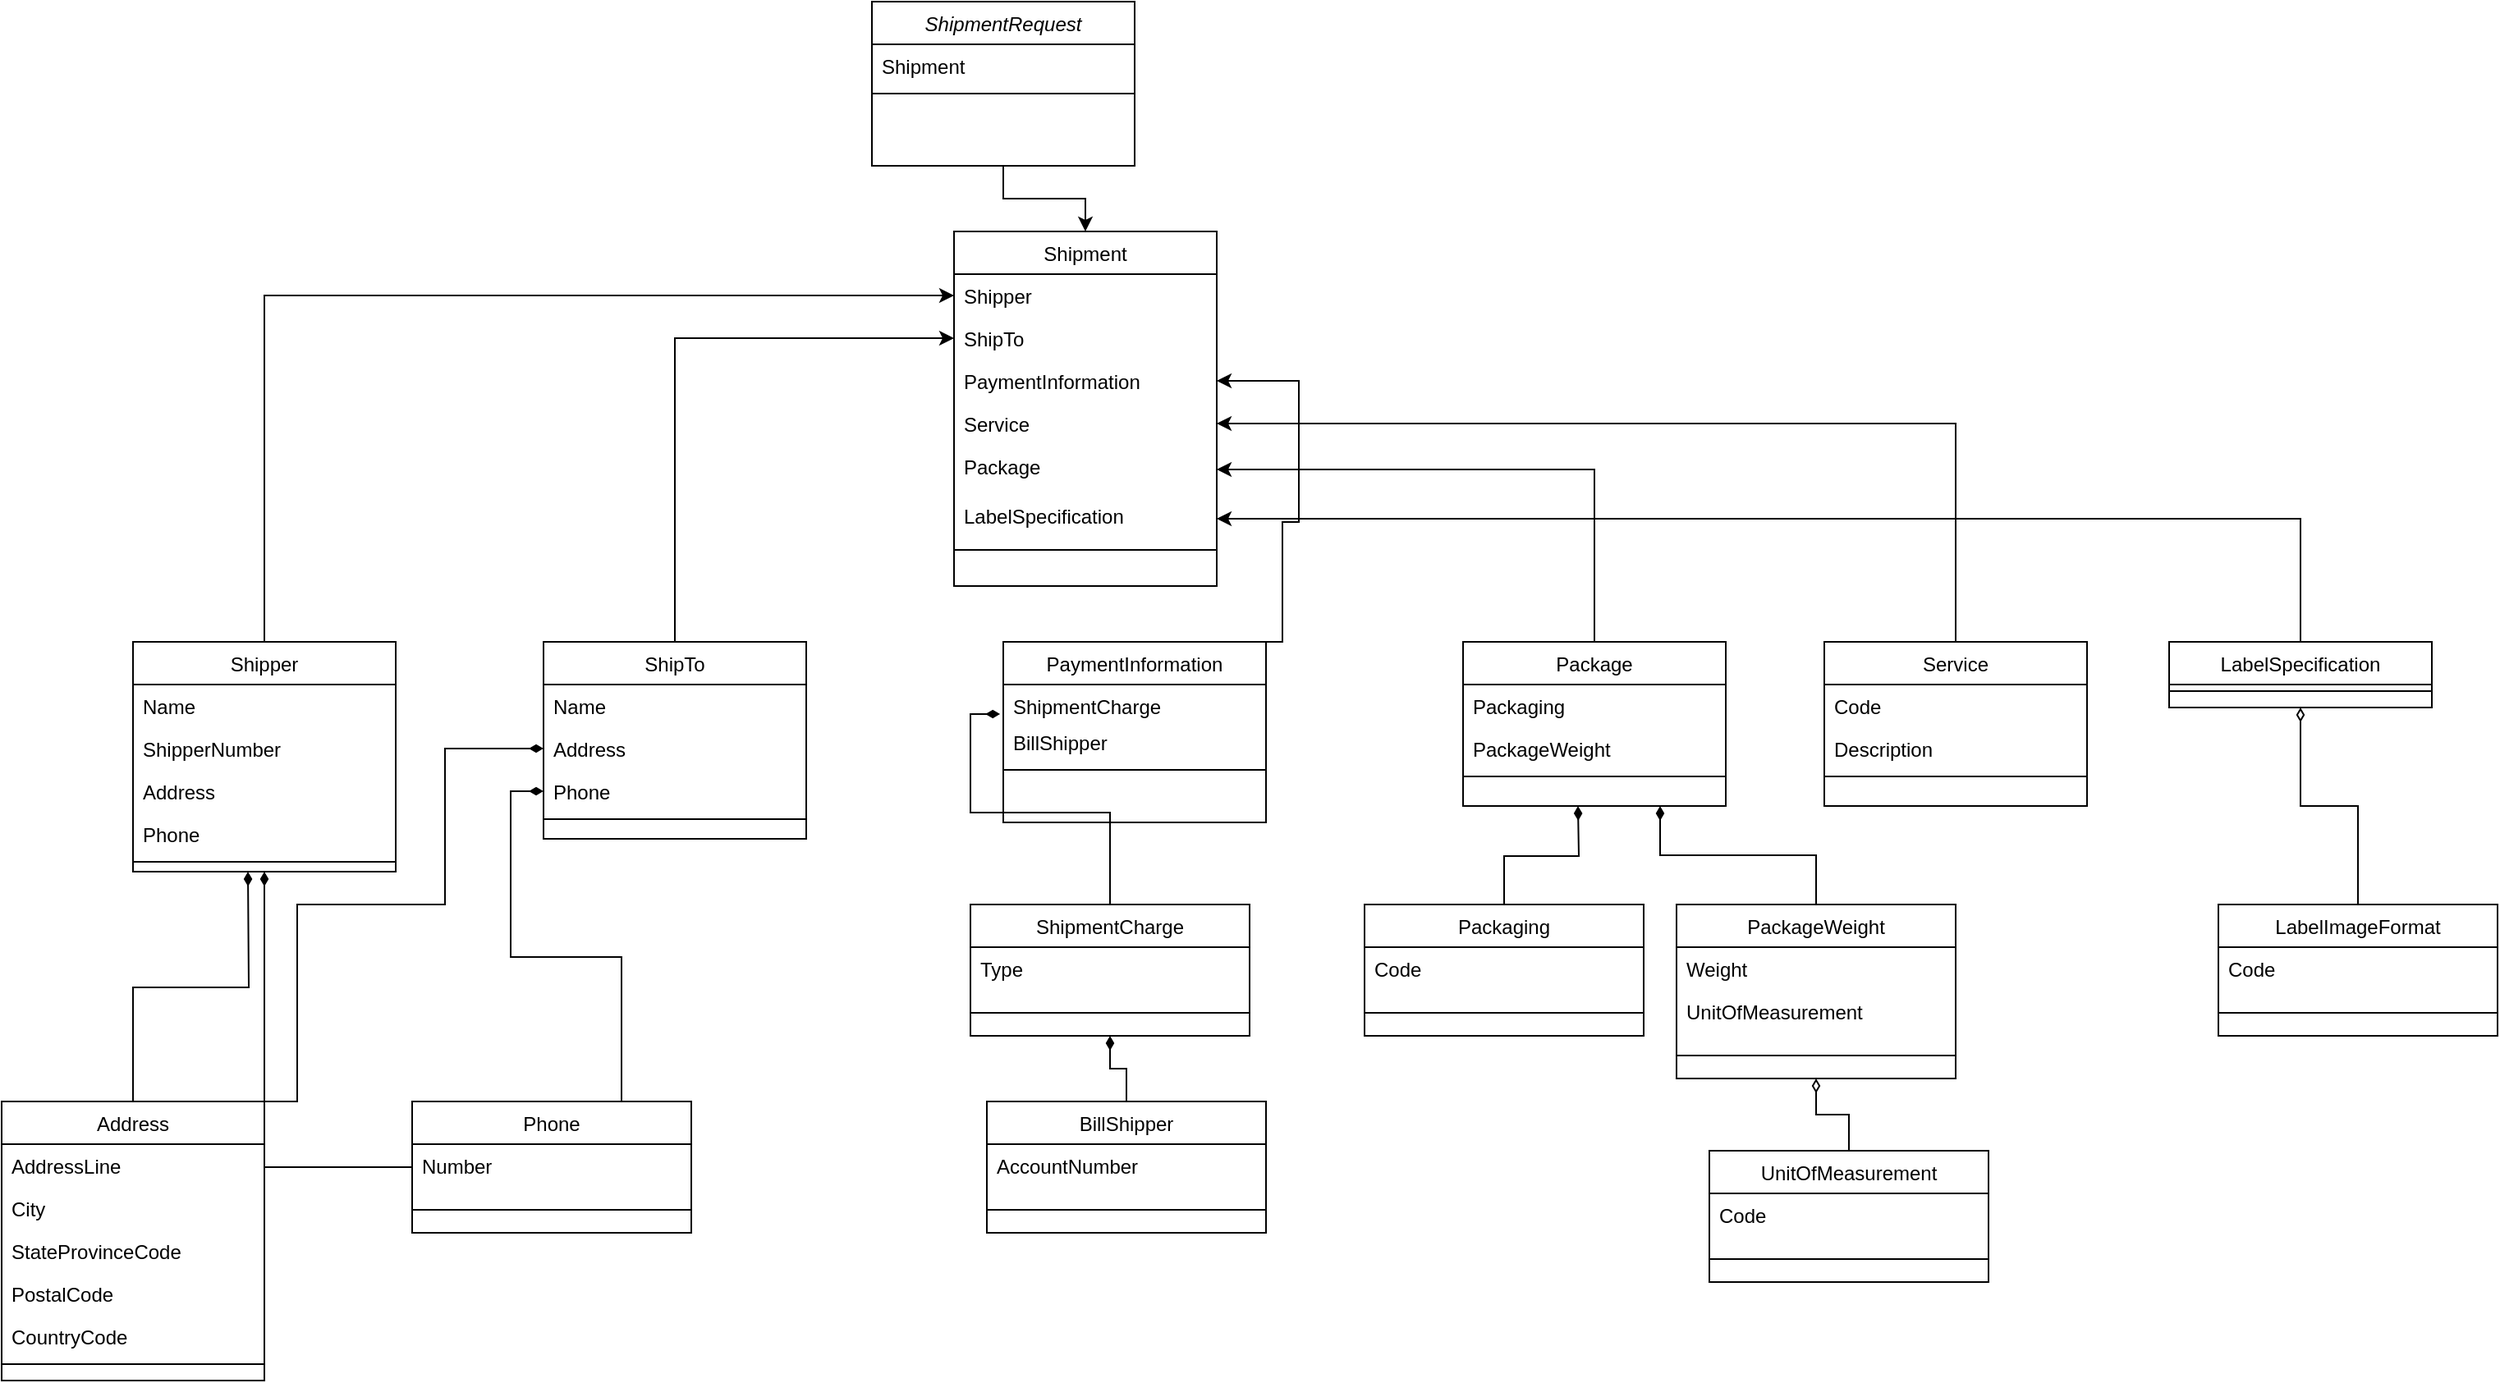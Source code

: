 <mxfile version="14.1.8" type="device"><diagram id="C5RBs43oDa-KdzZeNtuy" name="Page-1"><mxGraphModel dx="1366" dy="816" grid="1" gridSize="10" guides="1" tooltips="1" connect="1" arrows="1" fold="1" page="1" pageScale="1" pageWidth="827" pageHeight="1169" math="0" shadow="0"><root><mxCell id="WIyWlLk6GJQsqaUBKTNV-0"/><mxCell id="WIyWlLk6GJQsqaUBKTNV-1" parent="WIyWlLk6GJQsqaUBKTNV-0"/><mxCell id="zkfFHV4jXpPFQw0GAbJ--0" value="ShipmentRequest" style="swimlane;fontStyle=2;align=center;verticalAlign=top;childLayout=stackLayout;horizontal=1;startSize=26;horizontalStack=0;resizeParent=1;resizeLast=0;collapsible=1;marginBottom=0;rounded=0;shadow=0;strokeWidth=1;" parent="WIyWlLk6GJQsqaUBKTNV-1" vertex="1"><mxGeometry x="740" y="90" width="160" height="100" as="geometry"><mxRectangle x="230" y="140" width="160" height="26" as="alternateBounds"/></mxGeometry></mxCell><mxCell id="zkfFHV4jXpPFQw0GAbJ--3" value="Shipment" style="text;align=left;verticalAlign=top;spacingLeft=4;spacingRight=4;overflow=hidden;rotatable=0;points=[[0,0.5],[1,0.5]];portConstraint=eastwest;rounded=0;shadow=0;html=0;" parent="zkfFHV4jXpPFQw0GAbJ--0" vertex="1"><mxGeometry y="26" width="160" height="26" as="geometry"/></mxCell><mxCell id="zkfFHV4jXpPFQw0GAbJ--4" value="" style="line;html=1;strokeWidth=1;align=left;verticalAlign=middle;spacingTop=-1;spacingLeft=3;spacingRight=3;rotatable=0;labelPosition=right;points=[];portConstraint=eastwest;" parent="zkfFHV4jXpPFQw0GAbJ--0" vertex="1"><mxGeometry y="52" width="160" height="8" as="geometry"/></mxCell><mxCell id="tnUrw2wDHP8BvVWEyfj5-99" style="edgeStyle=orthogonalEdgeStyle;rounded=0;orthogonalLoop=1;jettySize=auto;html=1;endArrow=diamondThin;endFill=1;" parent="WIyWlLk6GJQsqaUBKTNV-1" source="zkfFHV4jXpPFQw0GAbJ--17" edge="1"><mxGeometry relative="1" as="geometry"><mxPoint x="360" y="620" as="targetPoint"/></mxGeometry></mxCell><mxCell id="tnUrw2wDHP8BvVWEyfj5-101" style="edgeStyle=orthogonalEdgeStyle;rounded=0;orthogonalLoop=1;jettySize=auto;html=1;exitX=1;exitY=0;exitDx=0;exitDy=0;entryX=0;entryY=0.5;entryDx=0;entryDy=0;endArrow=diamondThin;endFill=1;" parent="WIyWlLk6GJQsqaUBKTNV-1" source="zkfFHV4jXpPFQw0GAbJ--17" target="tnUrw2wDHP8BvVWEyfj5-40" edge="1"><mxGeometry relative="1" as="geometry"><Array as="points"><mxPoint x="390" y="640"/><mxPoint x="480" y="640"/><mxPoint x="480" y="545"/></Array></mxGeometry></mxCell><mxCell id="zkfFHV4jXpPFQw0GAbJ--17" value="Address" style="swimlane;fontStyle=0;align=center;verticalAlign=top;childLayout=stackLayout;horizontal=1;startSize=26;horizontalStack=0;resizeParent=1;resizeLast=0;collapsible=1;marginBottom=0;rounded=0;shadow=0;strokeWidth=1;" parent="WIyWlLk6GJQsqaUBKTNV-1" vertex="1"><mxGeometry x="210" y="760" width="160" height="170" as="geometry"><mxRectangle x="550" y="140" width="160" height="26" as="alternateBounds"/></mxGeometry></mxCell><mxCell id="zkfFHV4jXpPFQw0GAbJ--18" value="AddressLine" style="text;align=left;verticalAlign=top;spacingLeft=4;spacingRight=4;overflow=hidden;rotatable=0;points=[[0,0.5],[1,0.5]];portConstraint=eastwest;" parent="zkfFHV4jXpPFQw0GAbJ--17" vertex="1"><mxGeometry y="26" width="160" height="26" as="geometry"/></mxCell><mxCell id="zkfFHV4jXpPFQw0GAbJ--19" value="City" style="text;align=left;verticalAlign=top;spacingLeft=4;spacingRight=4;overflow=hidden;rotatable=0;points=[[0,0.5],[1,0.5]];portConstraint=eastwest;rounded=0;shadow=0;html=0;" parent="zkfFHV4jXpPFQw0GAbJ--17" vertex="1"><mxGeometry y="52" width="160" height="26" as="geometry"/></mxCell><mxCell id="zkfFHV4jXpPFQw0GAbJ--20" value="StateProvinceCode" style="text;align=left;verticalAlign=top;spacingLeft=4;spacingRight=4;overflow=hidden;rotatable=0;points=[[0,0.5],[1,0.5]];portConstraint=eastwest;rounded=0;shadow=0;html=0;" parent="zkfFHV4jXpPFQw0GAbJ--17" vertex="1"><mxGeometry y="78" width="160" height="26" as="geometry"/></mxCell><mxCell id="zkfFHV4jXpPFQw0GAbJ--21" value="PostalCode" style="text;align=left;verticalAlign=top;spacingLeft=4;spacingRight=4;overflow=hidden;rotatable=0;points=[[0,0.5],[1,0.5]];portConstraint=eastwest;rounded=0;shadow=0;html=0;" parent="zkfFHV4jXpPFQw0GAbJ--17" vertex="1"><mxGeometry y="104" width="160" height="26" as="geometry"/></mxCell><mxCell id="zkfFHV4jXpPFQw0GAbJ--22" value="CountryCode" style="text;align=left;verticalAlign=top;spacingLeft=4;spacingRight=4;overflow=hidden;rotatable=0;points=[[0,0.5],[1,0.5]];portConstraint=eastwest;rounded=0;shadow=0;html=0;" parent="zkfFHV4jXpPFQw0GAbJ--17" vertex="1"><mxGeometry y="130" width="160" height="26" as="geometry"/></mxCell><mxCell id="zkfFHV4jXpPFQw0GAbJ--23" value="" style="line;html=1;strokeWidth=1;align=left;verticalAlign=middle;spacingTop=-1;spacingLeft=3;spacingRight=3;rotatable=0;labelPosition=right;points=[];portConstraint=eastwest;" parent="zkfFHV4jXpPFQw0GAbJ--17" vertex="1"><mxGeometry y="156" width="160" height="8" as="geometry"/></mxCell><mxCell id="tnUrw2wDHP8BvVWEyfj5-100" style="edgeStyle=orthogonalEdgeStyle;rounded=0;orthogonalLoop=1;jettySize=auto;html=1;entryX=0.5;entryY=1;entryDx=0;entryDy=0;endArrow=diamondThin;endFill=1;" parent="WIyWlLk6GJQsqaUBKTNV-1" source="tnUrw2wDHP8BvVWEyfj5-8" target="tnUrw2wDHP8BvVWEyfj5-30" edge="1"><mxGeometry relative="1" as="geometry"/></mxCell><mxCell id="tnUrw2wDHP8BvVWEyfj5-103" style="edgeStyle=orthogonalEdgeStyle;rounded=0;orthogonalLoop=1;jettySize=auto;html=1;exitX=0.75;exitY=0;exitDx=0;exitDy=0;entryX=0;entryY=0.5;entryDx=0;entryDy=0;endArrow=diamondThin;endFill=1;" parent="WIyWlLk6GJQsqaUBKTNV-1" source="tnUrw2wDHP8BvVWEyfj5-8" target="tnUrw2wDHP8BvVWEyfj5-41" edge="1"><mxGeometry relative="1" as="geometry"/></mxCell><mxCell id="tnUrw2wDHP8BvVWEyfj5-8" value="Phone" style="swimlane;fontStyle=0;align=center;verticalAlign=top;childLayout=stackLayout;horizontal=1;startSize=26;horizontalStack=0;resizeParent=1;resizeLast=0;collapsible=1;marginBottom=0;rounded=0;shadow=0;strokeWidth=1;" parent="WIyWlLk6GJQsqaUBKTNV-1" vertex="1"><mxGeometry x="460" y="760" width="170" height="80" as="geometry"><mxRectangle x="340" y="380" width="170" height="26" as="alternateBounds"/></mxGeometry></mxCell><mxCell id="tnUrw2wDHP8BvVWEyfj5-28" value="Number" style="text;align=left;verticalAlign=top;spacingLeft=4;spacingRight=4;overflow=hidden;rotatable=0;points=[[0,0.5],[1,0.5]];portConstraint=eastwest;" parent="tnUrw2wDHP8BvVWEyfj5-8" vertex="1"><mxGeometry y="26" width="170" height="26" as="geometry"/></mxCell><mxCell id="tnUrw2wDHP8BvVWEyfj5-10" value="" style="line;html=1;strokeWidth=1;align=left;verticalAlign=middle;spacingTop=-1;spacingLeft=3;spacingRight=3;rotatable=0;labelPosition=right;points=[];portConstraint=eastwest;" parent="tnUrw2wDHP8BvVWEyfj5-8" vertex="1"><mxGeometry y="52" width="170" height="28" as="geometry"/></mxCell><mxCell id="tnUrw2wDHP8BvVWEyfj5-92" style="edgeStyle=orthogonalEdgeStyle;rounded=0;orthogonalLoop=1;jettySize=auto;html=1;exitX=0.5;exitY=1;exitDx=0;exitDy=0;" parent="WIyWlLk6GJQsqaUBKTNV-1" source="zkfFHV4jXpPFQw0GAbJ--0" target="tnUrw2wDHP8BvVWEyfj5-17" edge="1"><mxGeometry relative="1" as="geometry"/></mxCell><mxCell id="tnUrw2wDHP8BvVWEyfj5-17" value="Shipment" style="swimlane;fontStyle=0;align=center;verticalAlign=top;childLayout=stackLayout;horizontal=1;startSize=26;horizontalStack=0;resizeParent=1;resizeLast=0;collapsible=1;marginBottom=0;rounded=0;shadow=0;strokeWidth=1;" parent="WIyWlLk6GJQsqaUBKTNV-1" vertex="1"><mxGeometry x="790" y="230" width="160" height="216" as="geometry"><mxRectangle x="550" y="140" width="160" height="26" as="alternateBounds"/></mxGeometry></mxCell><mxCell id="tnUrw2wDHP8BvVWEyfj5-18" value="Shipper" style="text;align=left;verticalAlign=top;spacingLeft=4;spacingRight=4;overflow=hidden;rotatable=0;points=[[0,0.5],[1,0.5]];portConstraint=eastwest;" parent="tnUrw2wDHP8BvVWEyfj5-17" vertex="1"><mxGeometry y="26" width="160" height="26" as="geometry"/></mxCell><mxCell id="tnUrw2wDHP8BvVWEyfj5-19" value="ShipTo" style="text;align=left;verticalAlign=top;spacingLeft=4;spacingRight=4;overflow=hidden;rotatable=0;points=[[0,0.5],[1,0.5]];portConstraint=eastwest;rounded=0;shadow=0;html=0;" parent="tnUrw2wDHP8BvVWEyfj5-17" vertex="1"><mxGeometry y="52" width="160" height="26" as="geometry"/></mxCell><mxCell id="tnUrw2wDHP8BvVWEyfj5-20" value="PaymentInformation" style="text;align=left;verticalAlign=top;spacingLeft=4;spacingRight=4;overflow=hidden;rotatable=0;points=[[0,0.5],[1,0.5]];portConstraint=eastwest;rounded=0;shadow=0;html=0;" parent="tnUrw2wDHP8BvVWEyfj5-17" vertex="1"><mxGeometry y="78" width="160" height="26" as="geometry"/></mxCell><mxCell id="tnUrw2wDHP8BvVWEyfj5-21" value="Service" style="text;align=left;verticalAlign=top;spacingLeft=4;spacingRight=4;overflow=hidden;rotatable=0;points=[[0,0.5],[1,0.5]];portConstraint=eastwest;rounded=0;shadow=0;html=0;" parent="tnUrw2wDHP8BvVWEyfj5-17" vertex="1"><mxGeometry y="104" width="160" height="26" as="geometry"/></mxCell><mxCell id="tnUrw2wDHP8BvVWEyfj5-22" value="Package" style="text;align=left;verticalAlign=top;spacingLeft=4;spacingRight=4;overflow=hidden;rotatable=0;points=[[0,0.5],[1,0.5]];portConstraint=eastwest;rounded=0;shadow=0;html=0;" parent="tnUrw2wDHP8BvVWEyfj5-17" vertex="1"><mxGeometry y="130" width="160" height="30" as="geometry"/></mxCell><mxCell id="tnUrw2wDHP8BvVWEyfj5-24" value="LabelSpecification" style="text;align=left;verticalAlign=top;spacingLeft=4;spacingRight=4;overflow=hidden;rotatable=0;points=[[0,0.5],[1,0.5]];portConstraint=eastwest;rounded=0;shadow=0;html=0;" parent="tnUrw2wDHP8BvVWEyfj5-17" vertex="1"><mxGeometry y="160" width="160" height="30" as="geometry"/></mxCell><mxCell id="tnUrw2wDHP8BvVWEyfj5-23" value="" style="line;html=1;strokeWidth=1;align=left;verticalAlign=middle;spacingTop=-1;spacingLeft=3;spacingRight=3;rotatable=0;labelPosition=right;points=[];portConstraint=eastwest;" parent="tnUrw2wDHP8BvVWEyfj5-17" vertex="1"><mxGeometry y="190" width="160" height="8" as="geometry"/></mxCell><mxCell id="tnUrw2wDHP8BvVWEyfj5-93" style="edgeStyle=orthogonalEdgeStyle;rounded=0;orthogonalLoop=1;jettySize=auto;html=1;entryX=0;entryY=0.5;entryDx=0;entryDy=0;" parent="WIyWlLk6GJQsqaUBKTNV-1" source="tnUrw2wDHP8BvVWEyfj5-30" target="tnUrw2wDHP8BvVWEyfj5-18" edge="1"><mxGeometry relative="1" as="geometry"/></mxCell><mxCell id="tnUrw2wDHP8BvVWEyfj5-30" value="Shipper" style="swimlane;fontStyle=0;align=center;verticalAlign=top;childLayout=stackLayout;horizontal=1;startSize=26;horizontalStack=0;resizeParent=1;resizeLast=0;collapsible=1;marginBottom=0;rounded=0;shadow=0;strokeWidth=1;" parent="WIyWlLk6GJQsqaUBKTNV-1" vertex="1"><mxGeometry x="290" y="480" width="160" height="140" as="geometry"><mxRectangle x="550" y="140" width="160" height="26" as="alternateBounds"/></mxGeometry></mxCell><mxCell id="tnUrw2wDHP8BvVWEyfj5-38" value="Name" style="text;align=left;verticalAlign=top;spacingLeft=4;spacingRight=4;overflow=hidden;rotatable=0;points=[[0,0.5],[1,0.5]];portConstraint=eastwest;" parent="tnUrw2wDHP8BvVWEyfj5-30" vertex="1"><mxGeometry y="26" width="160" height="26" as="geometry"/></mxCell><mxCell id="tnUrw2wDHP8BvVWEyfj5-31" value="ShipperNumber" style="text;align=left;verticalAlign=top;spacingLeft=4;spacingRight=4;overflow=hidden;rotatable=0;points=[[0,0.5],[1,0.5]];portConstraint=eastwest;" parent="tnUrw2wDHP8BvVWEyfj5-30" vertex="1"><mxGeometry y="52" width="160" height="26" as="geometry"/></mxCell><mxCell id="tnUrw2wDHP8BvVWEyfj5-32" value="Address" style="text;align=left;verticalAlign=top;spacingLeft=4;spacingRight=4;overflow=hidden;rotatable=0;points=[[0,0.5],[1,0.5]];portConstraint=eastwest;rounded=0;shadow=0;html=0;" parent="tnUrw2wDHP8BvVWEyfj5-30" vertex="1"><mxGeometry y="78" width="160" height="26" as="geometry"/></mxCell><mxCell id="tnUrw2wDHP8BvVWEyfj5-33" value="Phone" style="text;align=left;verticalAlign=top;spacingLeft=4;spacingRight=4;overflow=hidden;rotatable=0;points=[[0,0.5],[1,0.5]];portConstraint=eastwest;rounded=0;shadow=0;html=0;" parent="tnUrw2wDHP8BvVWEyfj5-30" vertex="1"><mxGeometry y="104" width="160" height="26" as="geometry"/></mxCell><mxCell id="tnUrw2wDHP8BvVWEyfj5-36" value="" style="line;html=1;strokeWidth=1;align=left;verticalAlign=middle;spacingTop=-1;spacingLeft=3;spacingRight=3;rotatable=0;labelPosition=right;points=[];portConstraint=eastwest;" parent="tnUrw2wDHP8BvVWEyfj5-30" vertex="1"><mxGeometry y="130" width="160" height="8" as="geometry"/></mxCell><mxCell id="tnUrw2wDHP8BvVWEyfj5-94" style="edgeStyle=orthogonalEdgeStyle;rounded=0;orthogonalLoop=1;jettySize=auto;html=1;entryX=0;entryY=0.5;entryDx=0;entryDy=0;" parent="WIyWlLk6GJQsqaUBKTNV-1" source="tnUrw2wDHP8BvVWEyfj5-37" target="tnUrw2wDHP8BvVWEyfj5-19" edge="1"><mxGeometry relative="1" as="geometry"/></mxCell><mxCell id="tnUrw2wDHP8BvVWEyfj5-37" value="ShipTo" style="swimlane;fontStyle=0;align=center;verticalAlign=top;childLayout=stackLayout;horizontal=1;startSize=26;horizontalStack=0;resizeParent=1;resizeLast=0;collapsible=1;marginBottom=0;rounded=0;shadow=0;strokeWidth=1;" parent="WIyWlLk6GJQsqaUBKTNV-1" vertex="1"><mxGeometry x="540" y="480" width="160" height="120" as="geometry"><mxRectangle x="550" y="140" width="160" height="26" as="alternateBounds"/></mxGeometry></mxCell><mxCell id="tnUrw2wDHP8BvVWEyfj5-39" value="Name" style="text;align=left;verticalAlign=top;spacingLeft=4;spacingRight=4;overflow=hidden;rotatable=0;points=[[0,0.5],[1,0.5]];portConstraint=eastwest;rounded=0;shadow=0;html=0;" parent="tnUrw2wDHP8BvVWEyfj5-37" vertex="1"><mxGeometry y="26" width="160" height="26" as="geometry"/></mxCell><mxCell id="tnUrw2wDHP8BvVWEyfj5-40" value="Address" style="text;align=left;verticalAlign=top;spacingLeft=4;spacingRight=4;overflow=hidden;rotatable=0;points=[[0,0.5],[1,0.5]];portConstraint=eastwest;rounded=0;shadow=0;html=0;" parent="tnUrw2wDHP8BvVWEyfj5-37" vertex="1"><mxGeometry y="52" width="160" height="26" as="geometry"/></mxCell><mxCell id="tnUrw2wDHP8BvVWEyfj5-41" value="Phone" style="text;align=left;verticalAlign=top;spacingLeft=4;spacingRight=4;overflow=hidden;rotatable=0;points=[[0,0.5],[1,0.5]];portConstraint=eastwest;rounded=0;shadow=0;html=0;" parent="tnUrw2wDHP8BvVWEyfj5-37" vertex="1"><mxGeometry y="78" width="160" height="26" as="geometry"/></mxCell><mxCell id="tnUrw2wDHP8BvVWEyfj5-43" value="" style="line;html=1;strokeWidth=1;align=left;verticalAlign=middle;spacingTop=-1;spacingLeft=3;spacingRight=3;rotatable=0;labelPosition=right;points=[];portConstraint=eastwest;" parent="tnUrw2wDHP8BvVWEyfj5-37" vertex="1"><mxGeometry y="104" width="160" height="8" as="geometry"/></mxCell><mxCell id="tnUrw2wDHP8BvVWEyfj5-95" style="edgeStyle=orthogonalEdgeStyle;rounded=0;orthogonalLoop=1;jettySize=auto;html=1;exitX=0.5;exitY=0;exitDx=0;exitDy=0;entryX=1;entryY=0.5;entryDx=0;entryDy=0;" parent="WIyWlLk6GJQsqaUBKTNV-1" source="tnUrw2wDHP8BvVWEyfj5-44" target="tnUrw2wDHP8BvVWEyfj5-20" edge="1"><mxGeometry relative="1" as="geometry"><Array as="points"><mxPoint x="990" y="480"/><mxPoint x="990" y="407"/><mxPoint x="1000" y="407"/><mxPoint x="1000" y="321"/></Array></mxGeometry></mxCell><mxCell id="tnUrw2wDHP8BvVWEyfj5-44" value="PaymentInformation" style="swimlane;fontStyle=0;align=center;verticalAlign=top;childLayout=stackLayout;horizontal=1;startSize=26;horizontalStack=0;resizeParent=1;resizeLast=0;collapsible=1;marginBottom=0;rounded=0;shadow=0;strokeWidth=1;" parent="WIyWlLk6GJQsqaUBKTNV-1" vertex="1"><mxGeometry x="820" y="480" width="160" height="110" as="geometry"><mxRectangle x="550" y="140" width="160" height="26" as="alternateBounds"/></mxGeometry></mxCell><mxCell id="tnUrw2wDHP8BvVWEyfj5-45" value="ShipmentCharge" style="text;align=left;verticalAlign=top;spacingLeft=4;spacingRight=4;overflow=hidden;rotatable=0;points=[[0,0.5],[1,0.5]];portConstraint=eastwest;" parent="tnUrw2wDHP8BvVWEyfj5-44" vertex="1"><mxGeometry y="26" width="160" height="22" as="geometry"/></mxCell><mxCell id="tnUrw2wDHP8BvVWEyfj5-46" value="BillShipper" style="text;align=left;verticalAlign=top;spacingLeft=4;spacingRight=4;overflow=hidden;rotatable=0;points=[[0,0.5],[1,0.5]];portConstraint=eastwest;rounded=0;shadow=0;html=0;" parent="tnUrw2wDHP8BvVWEyfj5-44" vertex="1"><mxGeometry y="48" width="160" height="26" as="geometry"/></mxCell><mxCell id="tnUrw2wDHP8BvVWEyfj5-50" value="" style="line;html=1;strokeWidth=1;align=left;verticalAlign=middle;spacingTop=-1;spacingLeft=3;spacingRight=3;rotatable=0;labelPosition=right;points=[];portConstraint=eastwest;" parent="tnUrw2wDHP8BvVWEyfj5-44" vertex="1"><mxGeometry y="74" width="160" height="8" as="geometry"/></mxCell><mxCell id="tnUrw2wDHP8BvVWEyfj5-96" style="edgeStyle=orthogonalEdgeStyle;rounded=0;orthogonalLoop=1;jettySize=auto;html=1;entryX=1;entryY=0.5;entryDx=0;entryDy=0;" parent="WIyWlLk6GJQsqaUBKTNV-1" source="tnUrw2wDHP8BvVWEyfj5-51" target="tnUrw2wDHP8BvVWEyfj5-22" edge="1"><mxGeometry relative="1" as="geometry"/></mxCell><mxCell id="tnUrw2wDHP8BvVWEyfj5-51" value="Package" style="swimlane;fontStyle=0;align=center;verticalAlign=top;childLayout=stackLayout;horizontal=1;startSize=26;horizontalStack=0;resizeParent=1;resizeLast=0;collapsible=1;marginBottom=0;rounded=0;shadow=0;strokeWidth=1;" parent="WIyWlLk6GJQsqaUBKTNV-1" vertex="1"><mxGeometry x="1100" y="480" width="160" height="100" as="geometry"><mxRectangle x="550" y="140" width="160" height="26" as="alternateBounds"/></mxGeometry></mxCell><mxCell id="tnUrw2wDHP8BvVWEyfj5-52" value="Packaging" style="text;align=left;verticalAlign=top;spacingLeft=4;spacingRight=4;overflow=hidden;rotatable=0;points=[[0,0.5],[1,0.5]];portConstraint=eastwest;" parent="tnUrw2wDHP8BvVWEyfj5-51" vertex="1"><mxGeometry y="26" width="160" height="26" as="geometry"/></mxCell><mxCell id="tnUrw2wDHP8BvVWEyfj5-53" value="PackageWeight" style="text;align=left;verticalAlign=top;spacingLeft=4;spacingRight=4;overflow=hidden;rotatable=0;points=[[0,0.5],[1,0.5]];portConstraint=eastwest;rounded=0;shadow=0;html=0;" parent="tnUrw2wDHP8BvVWEyfj5-51" vertex="1"><mxGeometry y="52" width="160" height="26" as="geometry"/></mxCell><mxCell id="tnUrw2wDHP8BvVWEyfj5-57" value="" style="line;html=1;strokeWidth=1;align=left;verticalAlign=middle;spacingTop=-1;spacingLeft=3;spacingRight=3;rotatable=0;labelPosition=right;points=[];portConstraint=eastwest;" parent="tnUrw2wDHP8BvVWEyfj5-51" vertex="1"><mxGeometry y="78" width="160" height="8" as="geometry"/></mxCell><mxCell id="tnUrw2wDHP8BvVWEyfj5-97" style="edgeStyle=orthogonalEdgeStyle;rounded=0;orthogonalLoop=1;jettySize=auto;html=1;entryX=1;entryY=0.5;entryDx=0;entryDy=0;" parent="WIyWlLk6GJQsqaUBKTNV-1" source="tnUrw2wDHP8BvVWEyfj5-58" target="tnUrw2wDHP8BvVWEyfj5-21" edge="1"><mxGeometry relative="1" as="geometry"/></mxCell><mxCell id="tnUrw2wDHP8BvVWEyfj5-58" value="Service" style="swimlane;fontStyle=0;align=center;verticalAlign=top;childLayout=stackLayout;horizontal=1;startSize=26;horizontalStack=0;resizeParent=1;resizeLast=0;collapsible=1;marginBottom=0;rounded=0;shadow=0;strokeWidth=1;" parent="WIyWlLk6GJQsqaUBKTNV-1" vertex="1"><mxGeometry x="1320" y="480" width="160" height="100" as="geometry"><mxRectangle x="550" y="140" width="160" height="26" as="alternateBounds"/></mxGeometry></mxCell><mxCell id="tnUrw2wDHP8BvVWEyfj5-59" value="Code" style="text;align=left;verticalAlign=top;spacingLeft=4;spacingRight=4;overflow=hidden;rotatable=0;points=[[0,0.5],[1,0.5]];portConstraint=eastwest;" parent="tnUrw2wDHP8BvVWEyfj5-58" vertex="1"><mxGeometry y="26" width="160" height="26" as="geometry"/></mxCell><mxCell id="tnUrw2wDHP8BvVWEyfj5-60" value="Description" style="text;align=left;verticalAlign=top;spacingLeft=4;spacingRight=4;overflow=hidden;rotatable=0;points=[[0,0.5],[1,0.5]];portConstraint=eastwest;rounded=0;shadow=0;html=0;" parent="tnUrw2wDHP8BvVWEyfj5-58" vertex="1"><mxGeometry y="52" width="160" height="26" as="geometry"/></mxCell><mxCell id="tnUrw2wDHP8BvVWEyfj5-64" value="" style="line;html=1;strokeWidth=1;align=left;verticalAlign=middle;spacingTop=-1;spacingLeft=3;spacingRight=3;rotatable=0;labelPosition=right;points=[];portConstraint=eastwest;" parent="tnUrw2wDHP8BvVWEyfj5-58" vertex="1"><mxGeometry y="78" width="160" height="8" as="geometry"/></mxCell><mxCell id="tnUrw2wDHP8BvVWEyfj5-105" style="edgeStyle=orthogonalEdgeStyle;rounded=0;orthogonalLoop=1;jettySize=auto;html=1;entryX=0.5;entryY=1;entryDx=0;entryDy=0;endArrow=diamondThin;endFill=1;" parent="WIyWlLk6GJQsqaUBKTNV-1" source="tnUrw2wDHP8BvVWEyfj5-65" target="tnUrw2wDHP8BvVWEyfj5-68" edge="1"><mxGeometry relative="1" as="geometry"/></mxCell><mxCell id="tnUrw2wDHP8BvVWEyfj5-65" value="BillShipper" style="swimlane;fontStyle=0;align=center;verticalAlign=top;childLayout=stackLayout;horizontal=1;startSize=26;horizontalStack=0;resizeParent=1;resizeLast=0;collapsible=1;marginBottom=0;rounded=0;shadow=0;strokeWidth=1;" parent="WIyWlLk6GJQsqaUBKTNV-1" vertex="1"><mxGeometry x="810" y="760" width="170" height="80" as="geometry"><mxRectangle x="340" y="380" width="170" height="26" as="alternateBounds"/></mxGeometry></mxCell><mxCell id="tnUrw2wDHP8BvVWEyfj5-66" value="AccountNumber" style="text;align=left;verticalAlign=top;spacingLeft=4;spacingRight=4;overflow=hidden;rotatable=0;points=[[0,0.5],[1,0.5]];portConstraint=eastwest;" parent="tnUrw2wDHP8BvVWEyfj5-65" vertex="1"><mxGeometry y="26" width="170" height="26" as="geometry"/></mxCell><mxCell id="tnUrw2wDHP8BvVWEyfj5-67" value="" style="line;html=1;strokeWidth=1;align=left;verticalAlign=middle;spacingTop=-1;spacingLeft=3;spacingRight=3;rotatable=0;labelPosition=right;points=[];portConstraint=eastwest;" parent="tnUrw2wDHP8BvVWEyfj5-65" vertex="1"><mxGeometry y="52" width="170" height="28" as="geometry"/></mxCell><mxCell id="tnUrw2wDHP8BvVWEyfj5-104" style="edgeStyle=orthogonalEdgeStyle;rounded=0;orthogonalLoop=1;jettySize=auto;html=1;entryX=-0.012;entryY=0.818;entryDx=0;entryDy=0;entryPerimeter=0;endArrow=diamondThin;endFill=1;" parent="WIyWlLk6GJQsqaUBKTNV-1" source="tnUrw2wDHP8BvVWEyfj5-68" target="tnUrw2wDHP8BvVWEyfj5-45" edge="1"><mxGeometry relative="1" as="geometry"/></mxCell><mxCell id="tnUrw2wDHP8BvVWEyfj5-68" value="ShipmentCharge" style="swimlane;fontStyle=0;align=center;verticalAlign=top;childLayout=stackLayout;horizontal=1;startSize=26;horizontalStack=0;resizeParent=1;resizeLast=0;collapsible=1;marginBottom=0;rounded=0;shadow=0;strokeWidth=1;" parent="WIyWlLk6GJQsqaUBKTNV-1" vertex="1"><mxGeometry x="800" y="640" width="170" height="80" as="geometry"><mxRectangle x="340" y="380" width="170" height="26" as="alternateBounds"/></mxGeometry></mxCell><mxCell id="tnUrw2wDHP8BvVWEyfj5-69" value="Type" style="text;align=left;verticalAlign=top;spacingLeft=4;spacingRight=4;overflow=hidden;rotatable=0;points=[[0,0.5],[1,0.5]];portConstraint=eastwest;" parent="tnUrw2wDHP8BvVWEyfj5-68" vertex="1"><mxGeometry y="26" width="170" height="26" as="geometry"/></mxCell><mxCell id="tnUrw2wDHP8BvVWEyfj5-70" value="" style="line;html=1;strokeWidth=1;align=left;verticalAlign=middle;spacingTop=-1;spacingLeft=3;spacingRight=3;rotatable=0;labelPosition=right;points=[];portConstraint=eastwest;" parent="tnUrw2wDHP8BvVWEyfj5-68" vertex="1"><mxGeometry y="52" width="170" height="28" as="geometry"/></mxCell><mxCell id="tnUrw2wDHP8BvVWEyfj5-107" style="edgeStyle=orthogonalEdgeStyle;rounded=0;orthogonalLoop=1;jettySize=auto;html=1;entryX=0.75;entryY=1;entryDx=0;entryDy=0;endArrow=diamondThin;endFill=1;" parent="WIyWlLk6GJQsqaUBKTNV-1" source="tnUrw2wDHP8BvVWEyfj5-72" target="tnUrw2wDHP8BvVWEyfj5-51" edge="1"><mxGeometry relative="1" as="geometry"/></mxCell><mxCell id="tnUrw2wDHP8BvVWEyfj5-72" value="PackageWeight" style="swimlane;fontStyle=0;align=center;verticalAlign=top;childLayout=stackLayout;horizontal=1;startSize=26;horizontalStack=0;resizeParent=1;resizeLast=0;collapsible=1;marginBottom=0;rounded=0;shadow=0;strokeWidth=1;" parent="WIyWlLk6GJQsqaUBKTNV-1" vertex="1"><mxGeometry x="1230" y="640" width="170" height="106" as="geometry"><mxRectangle x="340" y="380" width="170" height="26" as="alternateBounds"/></mxGeometry></mxCell><mxCell id="tnUrw2wDHP8BvVWEyfj5-73" value="Weight" style="text;align=left;verticalAlign=top;spacingLeft=4;spacingRight=4;overflow=hidden;rotatable=0;points=[[0,0.5],[1,0.5]];portConstraint=eastwest;" parent="tnUrw2wDHP8BvVWEyfj5-72" vertex="1"><mxGeometry y="26" width="170" height="26" as="geometry"/></mxCell><mxCell id="tnUrw2wDHP8BvVWEyfj5-81" value="UnitOfMeasurement" style="text;align=left;verticalAlign=top;spacingLeft=4;spacingRight=4;overflow=hidden;rotatable=0;points=[[0,0.5],[1,0.5]];portConstraint=eastwest;" parent="tnUrw2wDHP8BvVWEyfj5-72" vertex="1"><mxGeometry y="52" width="170" height="26" as="geometry"/></mxCell><mxCell id="tnUrw2wDHP8BvVWEyfj5-74" value="" style="line;html=1;strokeWidth=1;align=left;verticalAlign=middle;spacingTop=-1;spacingLeft=3;spacingRight=3;rotatable=0;labelPosition=right;points=[];portConstraint=eastwest;" parent="tnUrw2wDHP8BvVWEyfj5-72" vertex="1"><mxGeometry y="78" width="170" height="28" as="geometry"/></mxCell><mxCell id="tnUrw2wDHP8BvVWEyfj5-106" style="edgeStyle=orthogonalEdgeStyle;rounded=0;orthogonalLoop=1;jettySize=auto;html=1;endArrow=diamondThin;endFill=1;" parent="WIyWlLk6GJQsqaUBKTNV-1" source="tnUrw2wDHP8BvVWEyfj5-75" edge="1"><mxGeometry relative="1" as="geometry"><mxPoint x="1170" y="580" as="targetPoint"/></mxGeometry></mxCell><mxCell id="tnUrw2wDHP8BvVWEyfj5-75" value="Packaging" style="swimlane;fontStyle=0;align=center;verticalAlign=top;childLayout=stackLayout;horizontal=1;startSize=26;horizontalStack=0;resizeParent=1;resizeLast=0;collapsible=1;marginBottom=0;rounded=0;shadow=0;strokeWidth=1;" parent="WIyWlLk6GJQsqaUBKTNV-1" vertex="1"><mxGeometry x="1040" y="640" width="170" height="80" as="geometry"><mxRectangle x="340" y="380" width="170" height="26" as="alternateBounds"/></mxGeometry></mxCell><mxCell id="tnUrw2wDHP8BvVWEyfj5-76" value="Code" style="text;align=left;verticalAlign=top;spacingLeft=4;spacingRight=4;overflow=hidden;rotatable=0;points=[[0,0.5],[1,0.5]];portConstraint=eastwest;" parent="tnUrw2wDHP8BvVWEyfj5-75" vertex="1"><mxGeometry y="26" width="170" height="26" as="geometry"/></mxCell><mxCell id="tnUrw2wDHP8BvVWEyfj5-77" value="" style="line;html=1;strokeWidth=1;align=left;verticalAlign=middle;spacingTop=-1;spacingLeft=3;spacingRight=3;rotatable=0;labelPosition=right;points=[];portConstraint=eastwest;" parent="tnUrw2wDHP8BvVWEyfj5-75" vertex="1"><mxGeometry y="52" width="170" height="28" as="geometry"/></mxCell><mxCell id="tnUrw2wDHP8BvVWEyfj5-109" style="edgeStyle=orthogonalEdgeStyle;rounded=0;orthogonalLoop=1;jettySize=auto;html=1;entryX=0.5;entryY=1;entryDx=0;entryDy=0;endArrow=diamondThin;endFill=0;" parent="WIyWlLk6GJQsqaUBKTNV-1" source="tnUrw2wDHP8BvVWEyfj5-78" target="tnUrw2wDHP8BvVWEyfj5-72" edge="1"><mxGeometry relative="1" as="geometry"/></mxCell><mxCell id="tnUrw2wDHP8BvVWEyfj5-78" value="UnitOfMeasurement" style="swimlane;fontStyle=0;align=center;verticalAlign=top;childLayout=stackLayout;horizontal=1;startSize=26;horizontalStack=0;resizeParent=1;resizeLast=0;collapsible=1;marginBottom=0;rounded=0;shadow=0;strokeWidth=1;" parent="WIyWlLk6GJQsqaUBKTNV-1" vertex="1"><mxGeometry x="1250" y="790" width="170" height="80" as="geometry"><mxRectangle x="340" y="380" width="170" height="26" as="alternateBounds"/></mxGeometry></mxCell><mxCell id="tnUrw2wDHP8BvVWEyfj5-79" value="Code" style="text;align=left;verticalAlign=top;spacingLeft=4;spacingRight=4;overflow=hidden;rotatable=0;points=[[0,0.5],[1,0.5]];portConstraint=eastwest;" parent="tnUrw2wDHP8BvVWEyfj5-78" vertex="1"><mxGeometry y="26" width="170" height="26" as="geometry"/></mxCell><mxCell id="tnUrw2wDHP8BvVWEyfj5-80" value="" style="line;html=1;strokeWidth=1;align=left;verticalAlign=middle;spacingTop=-1;spacingLeft=3;spacingRight=3;rotatable=0;labelPosition=right;points=[];portConstraint=eastwest;" parent="tnUrw2wDHP8BvVWEyfj5-78" vertex="1"><mxGeometry y="52" width="170" height="28" as="geometry"/></mxCell><mxCell id="tnUrw2wDHP8BvVWEyfj5-98" style="edgeStyle=orthogonalEdgeStyle;rounded=0;orthogonalLoop=1;jettySize=auto;html=1;entryX=1;entryY=0.5;entryDx=0;entryDy=0;" parent="WIyWlLk6GJQsqaUBKTNV-1" source="tnUrw2wDHP8BvVWEyfj5-82" target="tnUrw2wDHP8BvVWEyfj5-24" edge="1"><mxGeometry relative="1" as="geometry"/></mxCell><mxCell id="tnUrw2wDHP8BvVWEyfj5-82" value="LabelSpecification" style="swimlane;fontStyle=0;align=center;verticalAlign=top;childLayout=stackLayout;horizontal=1;startSize=26;horizontalStack=0;resizeParent=1;resizeLast=0;collapsible=1;marginBottom=0;rounded=0;shadow=0;strokeWidth=1;" parent="WIyWlLk6GJQsqaUBKTNV-1" vertex="1"><mxGeometry x="1530" y="480" width="160" height="40" as="geometry"><mxRectangle x="550" y="140" width="160" height="26" as="alternateBounds"/></mxGeometry></mxCell><mxCell id="tnUrw2wDHP8BvVWEyfj5-85" value="" style="line;html=1;strokeWidth=1;align=left;verticalAlign=middle;spacingTop=-1;spacingLeft=3;spacingRight=3;rotatable=0;labelPosition=right;points=[];portConstraint=eastwest;" parent="tnUrw2wDHP8BvVWEyfj5-82" vertex="1"><mxGeometry y="26" width="160" height="8" as="geometry"/></mxCell><mxCell id="tnUrw2wDHP8BvVWEyfj5-108" style="edgeStyle=orthogonalEdgeStyle;rounded=0;orthogonalLoop=1;jettySize=auto;html=1;exitX=0.5;exitY=0;exitDx=0;exitDy=0;entryX=0.5;entryY=1;entryDx=0;entryDy=0;endArrow=diamondThin;endFill=0;" parent="WIyWlLk6GJQsqaUBKTNV-1" source="tnUrw2wDHP8BvVWEyfj5-86" target="tnUrw2wDHP8BvVWEyfj5-82" edge="1"><mxGeometry relative="1" as="geometry"/></mxCell><mxCell id="tnUrw2wDHP8BvVWEyfj5-86" value="LabelImageFormat" style="swimlane;fontStyle=0;align=center;verticalAlign=top;childLayout=stackLayout;horizontal=1;startSize=26;horizontalStack=0;resizeParent=1;resizeLast=0;collapsible=1;marginBottom=0;rounded=0;shadow=0;strokeWidth=1;" parent="WIyWlLk6GJQsqaUBKTNV-1" vertex="1"><mxGeometry x="1560" y="640" width="170" height="80" as="geometry"><mxRectangle x="340" y="380" width="170" height="26" as="alternateBounds"/></mxGeometry></mxCell><mxCell id="tnUrw2wDHP8BvVWEyfj5-87" value="Code" style="text;align=left;verticalAlign=top;spacingLeft=4;spacingRight=4;overflow=hidden;rotatable=0;points=[[0,0.5],[1,0.5]];portConstraint=eastwest;" parent="tnUrw2wDHP8BvVWEyfj5-86" vertex="1"><mxGeometry y="26" width="170" height="26" as="geometry"/></mxCell><mxCell id="tnUrw2wDHP8BvVWEyfj5-88" value="" style="line;html=1;strokeWidth=1;align=left;verticalAlign=middle;spacingTop=-1;spacingLeft=3;spacingRight=3;rotatable=0;labelPosition=right;points=[];portConstraint=eastwest;" parent="tnUrw2wDHP8BvVWEyfj5-86" vertex="1"><mxGeometry y="52" width="170" height="28" as="geometry"/></mxCell></root></mxGraphModel></diagram></mxfile>